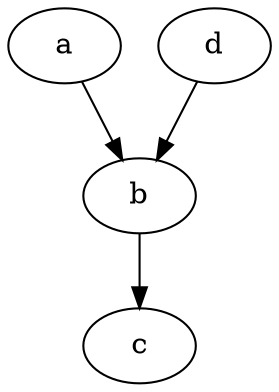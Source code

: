 

digraph {
    a [id=a];
    b [id=b];
    c [id=c];
    d [id=d];
    
    a -> b;
    b -> c;
    d -> b;
}

